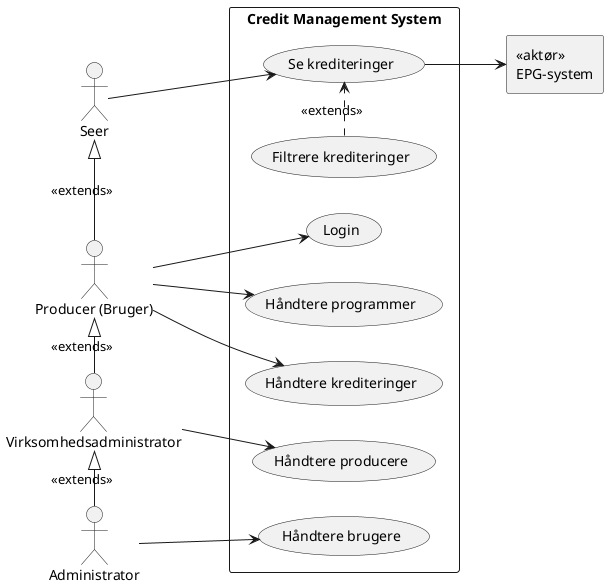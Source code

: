 @startuml
'https://plantuml.com/use-case-diagram
left to right direction

actor "Producer (Bruger)" as producer
actor Administrator as administrator
actor Seer as seer
actor Virksomhedsadministrator as virksomhedsadministrator
rectangle "<<aktør>>\nEPG-system" as epg

rectangle "Credit Management System" {
    usecase (Login)
    usecase "Håndtere producere" as (Håndtere producere)
    usecase "Håndtere programmer" as (Håndtere programmer)
    usecase "Håndtere brugere" as (Håndtere brugere)
    usecase "Håndtere krediteringer" as (Håndtere krediteringer)
    usecase "Se krediteringer" as (Se krediteringer)
    usecase "Filtrere krediteringer" as (Filtrere krediteringer)
    (Filtrere krediteringer) .> (Se krediteringer) : <<extends>>
}

producer --> (Håndtere programmer)
producer --> (Håndtere krediteringer)
producer --> (Login)

administrator --> (Håndtere brugere)

virksomhedsadministrator --> (Håndtere producere)

seer --> (Se krediteringer)

(Se krediteringer) --> epg


administrator -l-|> virksomhedsadministrator : "<<extends>>"
virksomhedsadministrator -l-|> producer : "<<extends>>"
producer -l-|> seer : "<<extends>>"



@enduml